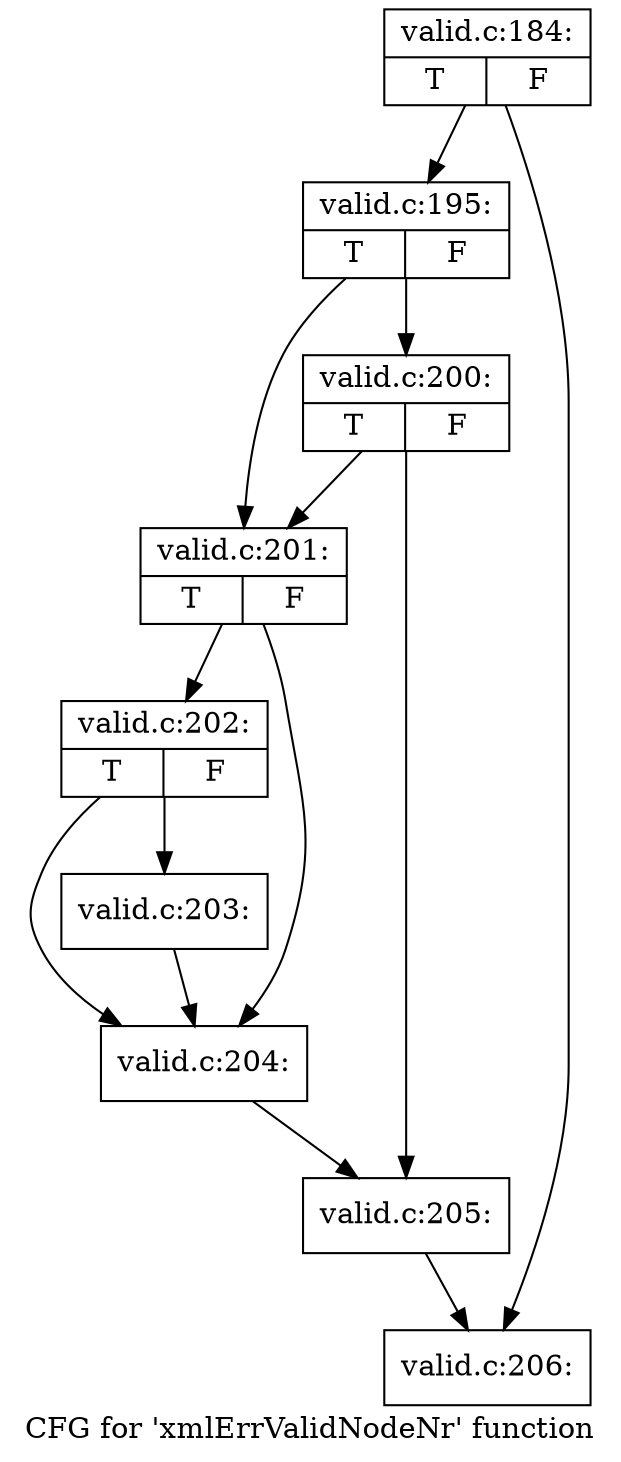 digraph "CFG for 'xmlErrValidNodeNr' function" {
	label="CFG for 'xmlErrValidNodeNr' function";

	Node0x530e560 [shape=record,label="{valid.c:184:|{<s0>T|<s1>F}}"];
	Node0x530e560 -> Node0x5310e30;
	Node0x530e560 -> Node0x5310e80;
	Node0x5310e30 [shape=record,label="{valid.c:195:|{<s0>T|<s1>F}}"];
	Node0x5310e30 -> Node0x5311720;
	Node0x5310e30 -> Node0x53117c0;
	Node0x53117c0 [shape=record,label="{valid.c:200:|{<s0>T|<s1>F}}"];
	Node0x53117c0 -> Node0x5311720;
	Node0x53117c0 -> Node0x5311770;
	Node0x5311720 [shape=record,label="{valid.c:201:|{<s0>T|<s1>F}}"];
	Node0x5311720 -> Node0x5312820;
	Node0x5311720 -> Node0x53127d0;
	Node0x5312820 [shape=record,label="{valid.c:202:|{<s0>T|<s1>F}}"];
	Node0x5312820 -> Node0x5312780;
	Node0x5312820 -> Node0x53127d0;
	Node0x5312780 [shape=record,label="{valid.c:203:}"];
	Node0x5312780 -> Node0x53127d0;
	Node0x53127d0 [shape=record,label="{valid.c:204:}"];
	Node0x53127d0 -> Node0x5311770;
	Node0x5311770 [shape=record,label="{valid.c:205:}"];
	Node0x5311770 -> Node0x5310e80;
	Node0x5310e80 [shape=record,label="{valid.c:206:}"];
}

